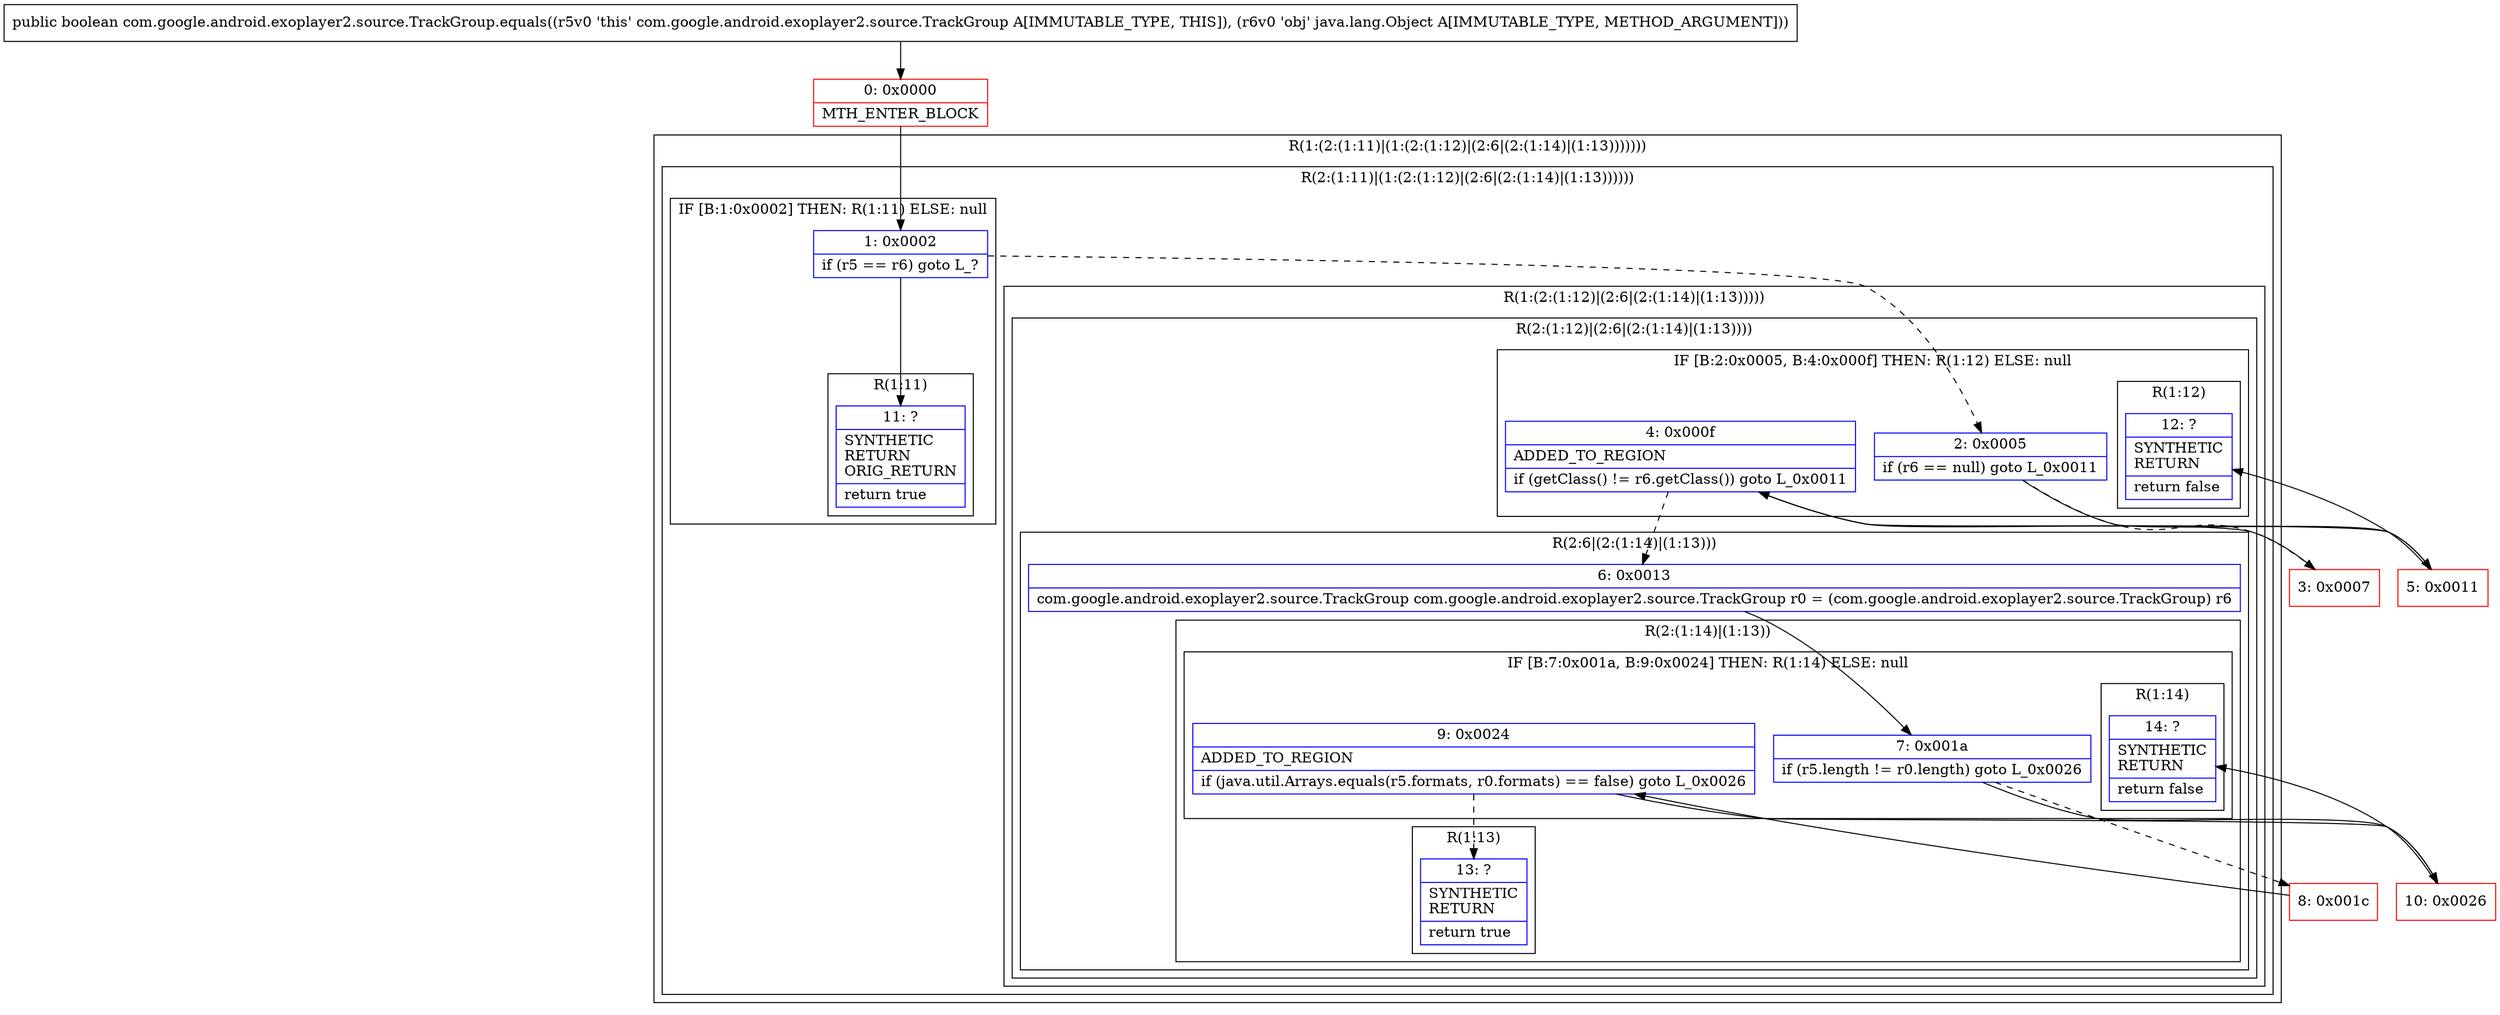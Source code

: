 digraph "CFG forcom.google.android.exoplayer2.source.TrackGroup.equals(Ljava\/lang\/Object;)Z" {
subgraph cluster_Region_1287127616 {
label = "R(1:(2:(1:11)|(1:(2:(1:12)|(2:6|(2:(1:14)|(1:13)))))))";
node [shape=record,color=blue];
subgraph cluster_Region_810318859 {
label = "R(2:(1:11)|(1:(2:(1:12)|(2:6|(2:(1:14)|(1:13))))))";
node [shape=record,color=blue];
subgraph cluster_IfRegion_864953274 {
label = "IF [B:1:0x0002] THEN: R(1:11) ELSE: null";
node [shape=record,color=blue];
Node_1 [shape=record,label="{1\:\ 0x0002|if (r5 == r6) goto L_?\l}"];
subgraph cluster_Region_1437003760 {
label = "R(1:11)";
node [shape=record,color=blue];
Node_11 [shape=record,label="{11\:\ ?|SYNTHETIC\lRETURN\lORIG_RETURN\l|return true\l}"];
}
}
subgraph cluster_Region_1493196038 {
label = "R(1:(2:(1:12)|(2:6|(2:(1:14)|(1:13)))))";
node [shape=record,color=blue];
subgraph cluster_Region_184536585 {
label = "R(2:(1:12)|(2:6|(2:(1:14)|(1:13))))";
node [shape=record,color=blue];
subgraph cluster_IfRegion_1211023135 {
label = "IF [B:2:0x0005, B:4:0x000f] THEN: R(1:12) ELSE: null";
node [shape=record,color=blue];
Node_2 [shape=record,label="{2\:\ 0x0005|if (r6 == null) goto L_0x0011\l}"];
Node_4 [shape=record,label="{4\:\ 0x000f|ADDED_TO_REGION\l|if (getClass() != r6.getClass()) goto L_0x0011\l}"];
subgraph cluster_Region_706023557 {
label = "R(1:12)";
node [shape=record,color=blue];
Node_12 [shape=record,label="{12\:\ ?|SYNTHETIC\lRETURN\l|return false\l}"];
}
}
subgraph cluster_Region_1467633113 {
label = "R(2:6|(2:(1:14)|(1:13)))";
node [shape=record,color=blue];
Node_6 [shape=record,label="{6\:\ 0x0013|com.google.android.exoplayer2.source.TrackGroup com.google.android.exoplayer2.source.TrackGroup r0 = (com.google.android.exoplayer2.source.TrackGroup) r6\l}"];
subgraph cluster_Region_1898352812 {
label = "R(2:(1:14)|(1:13))";
node [shape=record,color=blue];
subgraph cluster_IfRegion_1351960672 {
label = "IF [B:7:0x001a, B:9:0x0024] THEN: R(1:14) ELSE: null";
node [shape=record,color=blue];
Node_7 [shape=record,label="{7\:\ 0x001a|if (r5.length != r0.length) goto L_0x0026\l}"];
Node_9 [shape=record,label="{9\:\ 0x0024|ADDED_TO_REGION\l|if (java.util.Arrays.equals(r5.formats, r0.formats) == false) goto L_0x0026\l}"];
subgraph cluster_Region_98404103 {
label = "R(1:14)";
node [shape=record,color=blue];
Node_14 [shape=record,label="{14\:\ ?|SYNTHETIC\lRETURN\l|return false\l}"];
}
}
subgraph cluster_Region_951453412 {
label = "R(1:13)";
node [shape=record,color=blue];
Node_13 [shape=record,label="{13\:\ ?|SYNTHETIC\lRETURN\l|return true\l}"];
}
}
}
}
}
}
}
Node_0 [shape=record,color=red,label="{0\:\ 0x0000|MTH_ENTER_BLOCK\l}"];
Node_3 [shape=record,color=red,label="{3\:\ 0x0007}"];
Node_5 [shape=record,color=red,label="{5\:\ 0x0011}"];
Node_8 [shape=record,color=red,label="{8\:\ 0x001c}"];
Node_10 [shape=record,color=red,label="{10\:\ 0x0026}"];
MethodNode[shape=record,label="{public boolean com.google.android.exoplayer2.source.TrackGroup.equals((r5v0 'this' com.google.android.exoplayer2.source.TrackGroup A[IMMUTABLE_TYPE, THIS]), (r6v0 'obj' java.lang.Object A[IMMUTABLE_TYPE, METHOD_ARGUMENT])) }"];
MethodNode -> Node_0;
Node_1 -> Node_2[style=dashed];
Node_1 -> Node_11;
Node_2 -> Node_3[style=dashed];
Node_2 -> Node_5;
Node_4 -> Node_5;
Node_4 -> Node_6[style=dashed];
Node_6 -> Node_7;
Node_7 -> Node_8[style=dashed];
Node_7 -> Node_10;
Node_9 -> Node_10;
Node_9 -> Node_13[style=dashed];
Node_0 -> Node_1;
Node_3 -> Node_4;
Node_5 -> Node_12;
Node_8 -> Node_9;
Node_10 -> Node_14;
}

